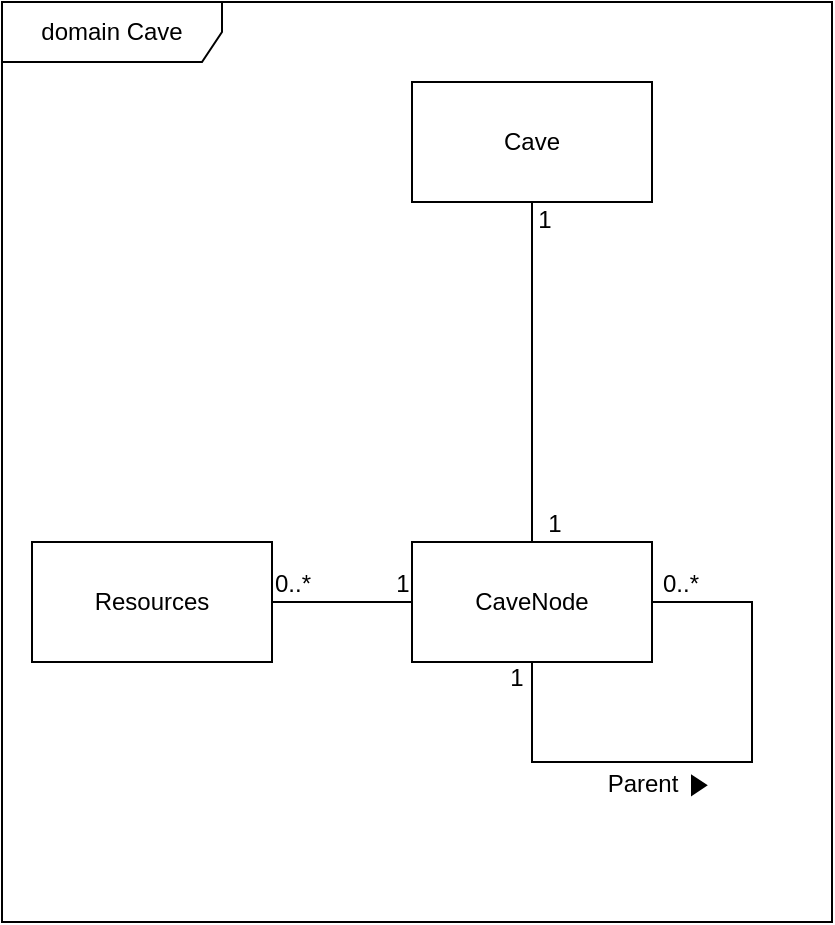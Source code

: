 <mxfile version="20.8.20" type="device"><diagram name="Page-1" id="8wkk--s5XBmtHy9zF-77"><mxGraphModel dx="555" dy="853" grid="1" gridSize="10" guides="1" tooltips="1" connect="1" arrows="1" fold="1" page="1" pageScale="1" pageWidth="850" pageHeight="1100" math="0" shadow="0"><root><mxCell id="0"/><mxCell id="1" parent="0"/><mxCell id="5hfWpB8l9kkwwSIYPCXi-3" style="edgeStyle=none;rounded=0;orthogonalLoop=1;jettySize=auto;html=1;entryX=0.5;entryY=0;entryDx=0;entryDy=0;strokeColor=#000000;endArrow=none;endFill=0;endSize=17;sourcePerimeterSpacing=0;targetPerimeterSpacing=0;" parent="1" source="5hfWpB8l9kkwwSIYPCXi-1" target="5hfWpB8l9kkwwSIYPCXi-2" edge="1"><mxGeometry relative="1" as="geometry"/></mxCell><mxCell id="5hfWpB8l9kkwwSIYPCXi-1" value="Cave" style="rounded=0;whiteSpace=wrap;html=1;fillColor=default;" parent="1" vertex="1"><mxGeometry x="290" y="250" width="120" height="60" as="geometry"/></mxCell><mxCell id="5hfWpB8l9kkwwSIYPCXi-7" style="edgeStyle=orthogonalEdgeStyle;rounded=0;orthogonalLoop=1;jettySize=auto;html=1;strokeColor=#000000;endArrow=none;endFill=0;endSize=17;sourcePerimeterSpacing=0;targetPerimeterSpacing=0;entryX=0.5;entryY=1;entryDx=0;entryDy=0;" parent="1" source="5hfWpB8l9kkwwSIYPCXi-2" target="5hfWpB8l9kkwwSIYPCXi-2" edge="1"><mxGeometry relative="1" as="geometry"><mxPoint x="260" y="560" as="targetPoint"/><Array as="points"><mxPoint x="460" y="510"/><mxPoint x="460" y="590"/><mxPoint x="350" y="590"/></Array></mxGeometry></mxCell><mxCell id="iTbEzOl8EbX0uhtSFjDl-3" style="edgeStyle=orthogonalEdgeStyle;rounded=0;orthogonalLoop=1;jettySize=auto;html=1;strokeColor=#000000;endArrow=none;endFill=0;endSize=17;sourcePerimeterSpacing=0;targetPerimeterSpacing=0;" edge="1" parent="1" source="5hfWpB8l9kkwwSIYPCXi-2" target="iTbEzOl8EbX0uhtSFjDl-2"><mxGeometry relative="1" as="geometry"/></mxCell><mxCell id="5hfWpB8l9kkwwSIYPCXi-2" value="CaveNode" style="rounded=0;whiteSpace=wrap;html=1;fillColor=default;" parent="1" vertex="1"><mxGeometry x="290" y="480" width="120" height="60" as="geometry"/></mxCell><mxCell id="5hfWpB8l9kkwwSIYPCXi-4" value="1" style="text;html=1;align=center;verticalAlign=middle;resizable=0;points=[];autosize=1;strokeColor=none;fillColor=none;" parent="1" vertex="1"><mxGeometry x="341" y="304" width="30" height="30" as="geometry"/></mxCell><mxCell id="5hfWpB8l9kkwwSIYPCXi-5" value="1" style="text;html=1;align=center;verticalAlign=middle;resizable=0;points=[];autosize=1;strokeColor=none;fillColor=none;" parent="1" vertex="1"><mxGeometry x="346" y="456" width="30" height="30" as="geometry"/></mxCell><mxCell id="5hfWpB8l9kkwwSIYPCXi-10" value="0..*" style="text;html=1;align=center;verticalAlign=middle;resizable=0;points=[];autosize=1;strokeColor=none;fillColor=none;" parent="1" vertex="1"><mxGeometry x="404" y="486" width="40" height="30" as="geometry"/></mxCell><mxCell id="5hfWpB8l9kkwwSIYPCXi-11" value="1" style="text;html=1;align=center;verticalAlign=middle;resizable=0;points=[];autosize=1;strokeColor=none;fillColor=none;" parent="1" vertex="1"><mxGeometry x="327" y="533" width="30" height="30" as="geometry"/></mxCell><mxCell id="5hfWpB8l9kkwwSIYPCXi-13" value="" style="group" parent="1" vertex="1" connectable="0"><mxGeometry x="373" y="584" width="64" height="32" as="geometry"/></mxCell><mxCell id="iTbEzOl8EbX0uhtSFjDl-6" value="" style="group" vertex="1" connectable="0" parent="5hfWpB8l9kkwwSIYPCXi-13"><mxGeometry x="2" y="2" width="62" height="30" as="geometry"/></mxCell><mxCell id="5hfWpB8l9kkwwSIYPCXi-9" value="" style="triangle;whiteSpace=wrap;html=1;fillColor=#000000;" parent="iTbEzOl8EbX0uhtSFjDl-6" vertex="1"><mxGeometry x="55" y="11" width="7" height="9.33" as="geometry"/></mxCell><mxCell id="5hfWpB8l9kkwwSIYPCXi-12" value="Parent" style="text;html=1;align=center;verticalAlign=middle;resizable=0;points=[];autosize=1;strokeColor=none;fillColor=none;" parent="iTbEzOl8EbX0uhtSFjDl-6" vertex="1"><mxGeometry width="60" height="30" as="geometry"/></mxCell><mxCell id="5hfWpB8l9kkwwSIYPCXi-14" value="domain Cave" style="shape=umlFrame;whiteSpace=wrap;html=1;pointerEvents=0;fillColor=#FFFFFF;width=110;height=30;" parent="1" vertex="1"><mxGeometry x="85" y="210" width="415" height="460" as="geometry"/></mxCell><mxCell id="iTbEzOl8EbX0uhtSFjDl-2" value="Resources" style="rounded=0;whiteSpace=wrap;html=1;fillColor=#FFFFFF;" vertex="1" parent="1"><mxGeometry x="100" y="480" width="120" height="60" as="geometry"/></mxCell><mxCell id="iTbEzOl8EbX0uhtSFjDl-4" value="1" style="text;html=1;align=center;verticalAlign=middle;resizable=0;points=[];autosize=1;strokeColor=none;fillColor=none;" vertex="1" parent="1"><mxGeometry x="270" y="486" width="30" height="30" as="geometry"/></mxCell><mxCell id="iTbEzOl8EbX0uhtSFjDl-5" value="0..*" style="text;html=1;align=center;verticalAlign=middle;resizable=0;points=[];autosize=1;strokeColor=none;fillColor=none;" vertex="1" parent="1"><mxGeometry x="210" y="486" width="40" height="30" as="geometry"/></mxCell></root></mxGraphModel></diagram></mxfile>
